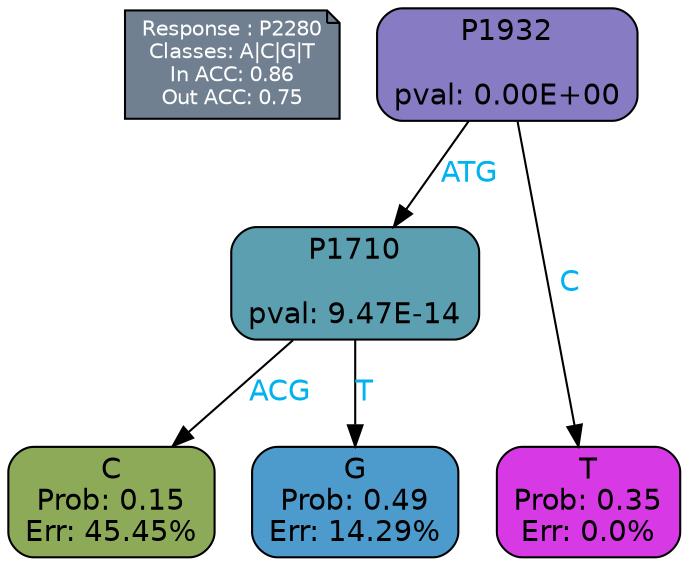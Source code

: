 digraph Tree {
node [shape=box, style="filled, rounded", color="black", fontname=helvetica] ;
graph [ranksep=equally, splines=polylines, bgcolor=transparent, dpi=600] ;
edge [fontname=helvetica] ;
LEGEND [label="Response : P2280
Classes: A|C|G|T
In ACC: 0.86
Out ACC: 0.75
",shape=note,align=left,style=filled,fillcolor="slategray",fontcolor="white",fontsize=10];1 [label="P1932

pval: 0.00E+00", fillcolor="#877bc3"] ;
2 [label="P1710

pval: 9.47E-14", fillcolor="#5c9fb0"] ;
3 [label="C
Prob: 0.15
Err: 45.45%", fillcolor="#8caa58"] ;
4 [label="G
Prob: 0.49
Err: 14.29%", fillcolor="#4d9bcc"] ;
5 [label="T
Prob: 0.35
Err: 0.0%", fillcolor="#d739e5"] ;
1 -> 2 [label="ATG",fontcolor=deepskyblue2] ;
1 -> 5 [label="C",fontcolor=deepskyblue2] ;
2 -> 3 [label="ACG",fontcolor=deepskyblue2] ;
2 -> 4 [label="T",fontcolor=deepskyblue2] ;
{rank = same; 3;4;5;}{rank = same; LEGEND;1;}}